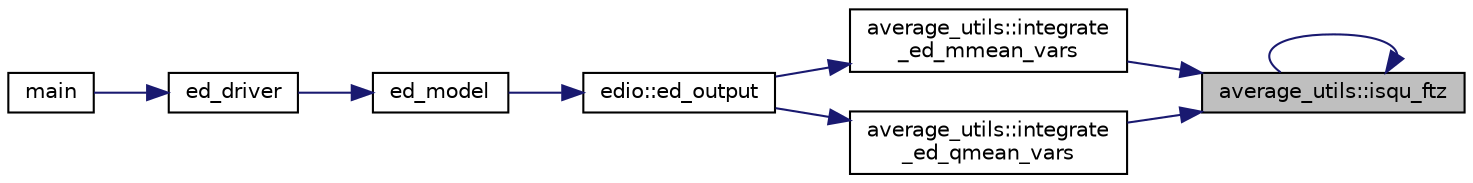 digraph "average_utils::isqu_ftz"
{
 // LATEX_PDF_SIZE
  edge [fontname="Helvetica",fontsize="10",labelfontname="Helvetica",labelfontsize="10"];
  node [fontname="Helvetica",fontsize="10",shape=record];
  rankdir="RL";
  Node1 [label="average_utils::isqu_ftz",height=0.2,width=0.4,color="black", fillcolor="grey75", style="filled", fontcolor="black",tooltip=" "];
  Node1 -> Node2 [dir="back",color="midnightblue",fontsize="10",style="solid"];
  Node2 [label="average_utils::integrate\l_ed_mmean_vars",height=0.2,width=0.4,color="black", fillcolor="white", style="filled",URL="$namespaceaverage__utils.html#a24f0cd542ec9741c1bcc76e640498cd2",tooltip="This subroutine integrates most of the monthly mean variables. This sub-routine   is called after the..."];
  Node2 -> Node3 [dir="back",color="midnightblue",fontsize="10",style="solid"];
  Node3 [label="edio::ed_output",height=0.2,width=0.4,color="black", fillcolor="white", style="filled",URL="$namespaceedio.html#a7ce965022ac8a52d739c5819f06f8e43",tooltip=" "];
  Node3 -> Node4 [dir="back",color="midnightblue",fontsize="10",style="solid"];
  Node4 [label="ed_model",height=0.2,width=0.4,color="black", fillcolor="white", style="filled",URL="$ed__model_8_f90.html#a9804b9ca3fcb1b4e17171d786d50c32c",tooltip="Begins, updates, and outputs results from ecosystem simulation."];
  Node4 -> Node5 [dir="back",color="midnightblue",fontsize="10",style="solid"];
  Node5 [label="ed_driver",height=0.2,width=0.4,color="black", fillcolor="white", style="filled",URL="$ed__driver_8_f90.html#a5706bd8bee60960fe8166de1870e47da",tooltip=" "];
  Node5 -> Node6 [dir="back",color="midnightblue",fontsize="10",style="solid"];
  Node6 [label="main",height=0.2,width=0.4,color="black", fillcolor="white", style="filled",URL="$edmain_8_f90.html#a8ec2266d83cd6c0b762cbcbc92c0af3d",tooltip=" "];
  Node1 -> Node7 [dir="back",color="midnightblue",fontsize="10",style="solid"];
  Node7 [label="average_utils::integrate\l_ed_qmean_vars",height=0.2,width=0.4,color="black", fillcolor="white", style="filled",URL="$namespaceaverage__utils.html#af429d166f6097c18d6ab4ce05adbd31f",tooltip="This subroutine integrates most of the mean diel variables. This subroutine is called after the fmean..."];
  Node7 -> Node3 [dir="back",color="midnightblue",fontsize="10",style="solid"];
  Node1 -> Node1 [dir="back",color="midnightblue",fontsize="10",style="solid"];
}
